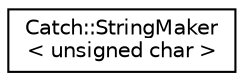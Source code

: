 digraph "Graphical Class Hierarchy"
{
  edge [fontname="Helvetica",fontsize="10",labelfontname="Helvetica",labelfontsize="10"];
  node [fontname="Helvetica",fontsize="10",shape=record];
  rankdir="LR";
  Node0 [label="Catch::StringMaker\l\< unsigned char \>",height=0.2,width=0.4,color="black", fillcolor="white", style="filled",URL="$structCatch_1_1StringMaker_3_01unsigned_01char_01_4.html"];
}

